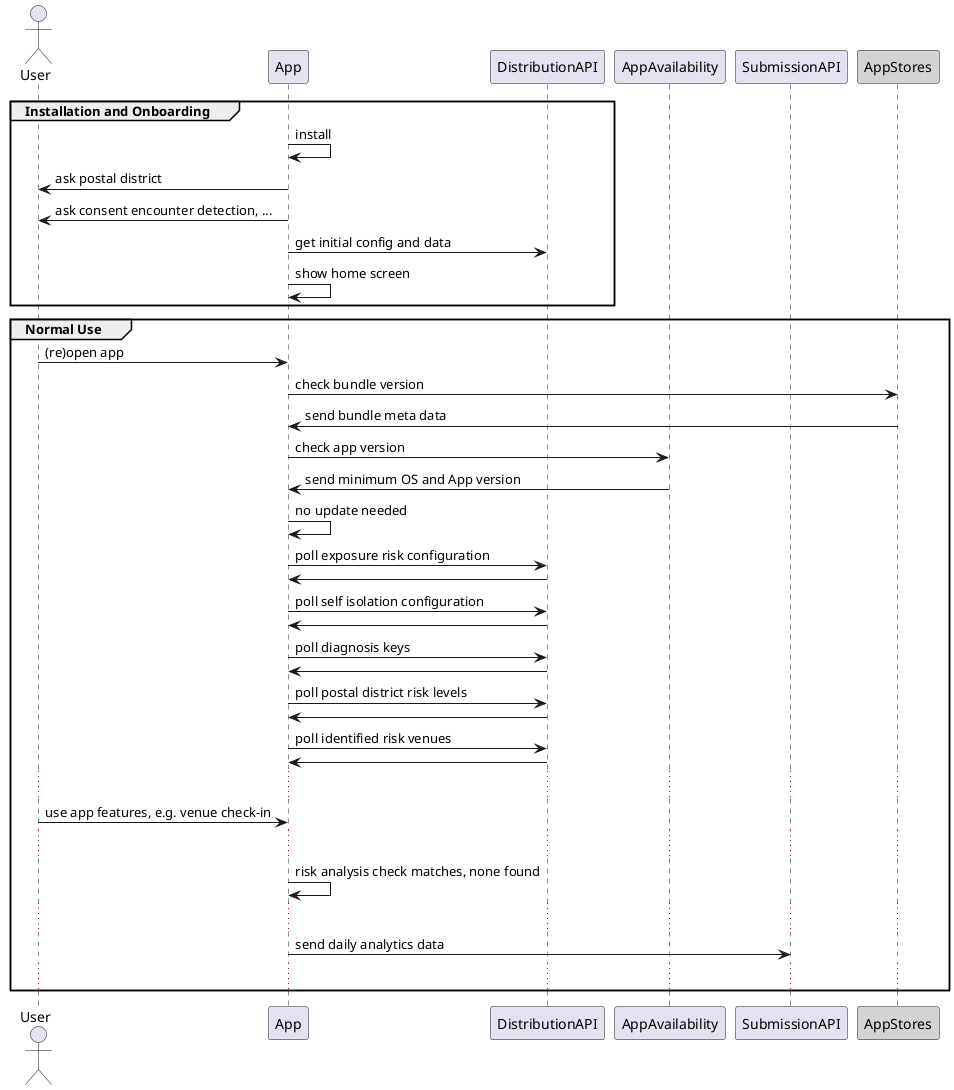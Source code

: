 @startuml system-flow_install-and-normal

Actor User 

Participant AppStores order 30 #LightGrey

group Installation and Onboarding
App -> App : install
App -> User : ask postal district
App -> User : ask consent encounter detection, ...
App -> DistributionAPI: get initial config and data
App -> App:  show home screen
end

group Normal Use
User -> App : (re)open app
App -> AppStores : check bundle version
App <- AppStores : send bundle meta data
App -> AppAvailability : check app version
App <- AppAvailability : send minimum OS and App version
App -> App: no update needed

App -> DistributionAPI: poll exposure risk configuration
App <- DistributionAPI: 
App -> DistributionAPI: poll self isolation configuration
App <- DistributionAPI

App -> DistributionAPI: poll diagnosis keys
App <- DistributionAPI

App -> DistributionAPI: poll postal district risk levels
App <- DistributionAPI

App -> DistributionAPI: poll identified risk venues
App <- DistributionAPI
...

User -> App: use app features, e.g. venue check-in
...

App -> App: risk analysis check matches, none found
...

App -> SubmissionAPI: send daily analytics data 
...
end

@enduml